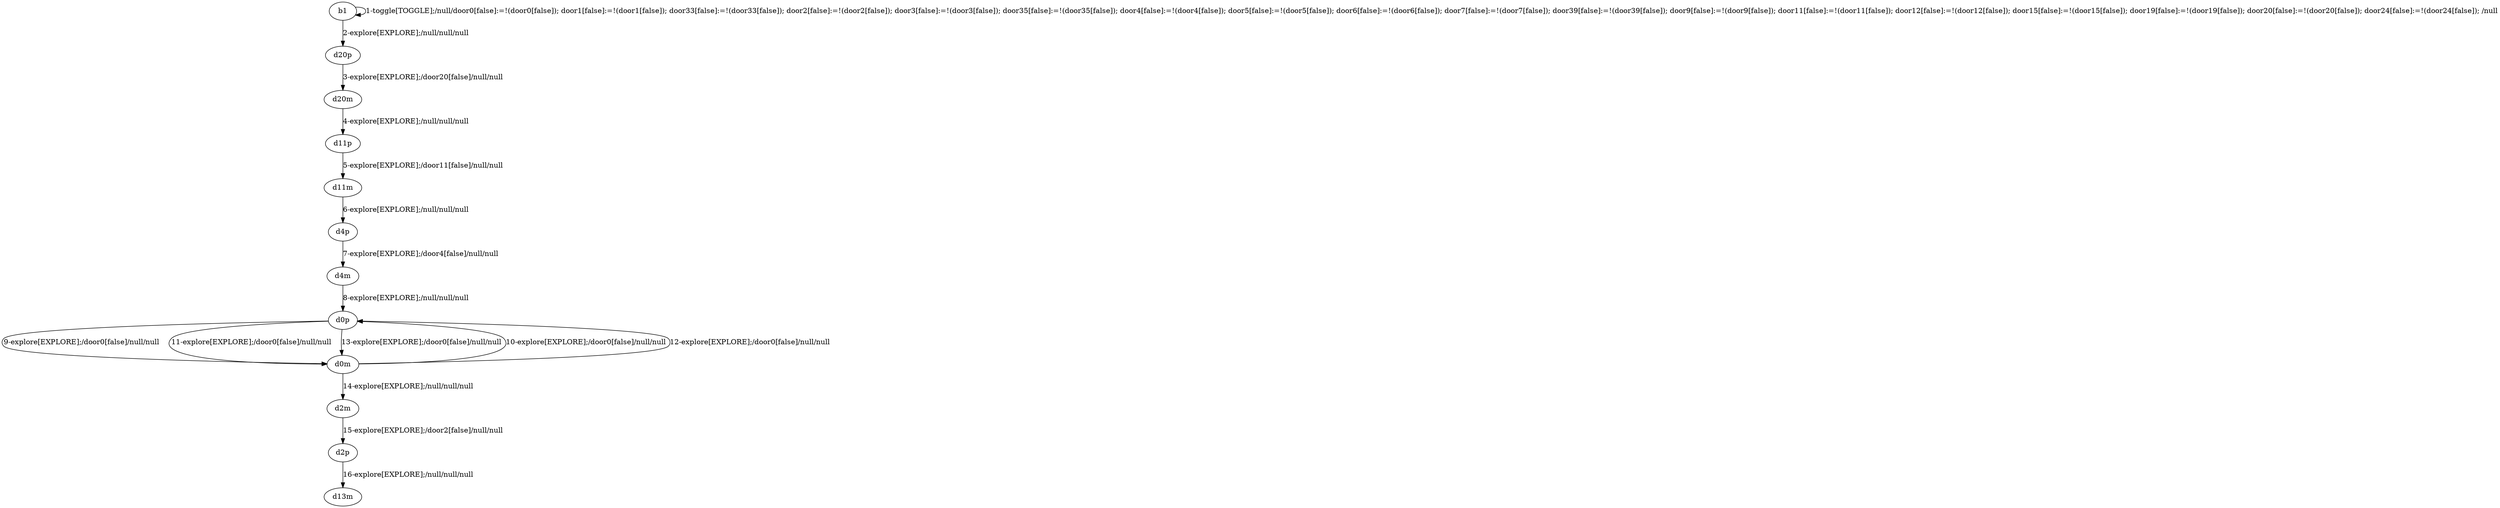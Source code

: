 # Total number of goals covered by this test: 1
# d0m --> d0p

digraph g {
"b1" -> "b1" [label = "1-toggle[TOGGLE];/null/door0[false]:=!(door0[false]); door1[false]:=!(door1[false]); door33[false]:=!(door33[false]); door2[false]:=!(door2[false]); door3[false]:=!(door3[false]); door35[false]:=!(door35[false]); door4[false]:=!(door4[false]); door5[false]:=!(door5[false]); door6[false]:=!(door6[false]); door7[false]:=!(door7[false]); door39[false]:=!(door39[false]); door9[false]:=!(door9[false]); door11[false]:=!(door11[false]); door12[false]:=!(door12[false]); door15[false]:=!(door15[false]); door19[false]:=!(door19[false]); door20[false]:=!(door20[false]); door24[false]:=!(door24[false]); /null"];
"b1" -> "d20p" [label = "2-explore[EXPLORE];/null/null/null"];
"d20p" -> "d20m" [label = "3-explore[EXPLORE];/door20[false]/null/null"];
"d20m" -> "d11p" [label = "4-explore[EXPLORE];/null/null/null"];
"d11p" -> "d11m" [label = "5-explore[EXPLORE];/door11[false]/null/null"];
"d11m" -> "d4p" [label = "6-explore[EXPLORE];/null/null/null"];
"d4p" -> "d4m" [label = "7-explore[EXPLORE];/door4[false]/null/null"];
"d4m" -> "d0p" [label = "8-explore[EXPLORE];/null/null/null"];
"d0p" -> "d0m" [label = "9-explore[EXPLORE];/door0[false]/null/null"];
"d0m" -> "d0p" [label = "10-explore[EXPLORE];/door0[false]/null/null"];
"d0p" -> "d0m" [label = "11-explore[EXPLORE];/door0[false]/null/null"];
"d0m" -> "d0p" [label = "12-explore[EXPLORE];/door0[false]/null/null"];
"d0p" -> "d0m" [label = "13-explore[EXPLORE];/door0[false]/null/null"];
"d0m" -> "d2m" [label = "14-explore[EXPLORE];/null/null/null"];
"d2m" -> "d2p" [label = "15-explore[EXPLORE];/door2[false]/null/null"];
"d2p" -> "d13m" [label = "16-explore[EXPLORE];/null/null/null"];
}